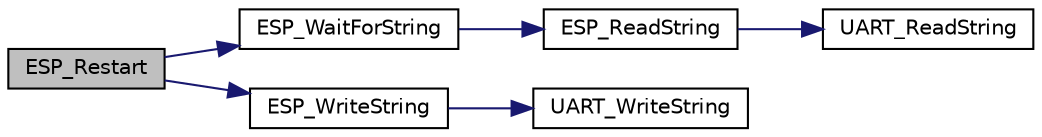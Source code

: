 digraph "ESP_Restart"
{
 // LATEX_PDF_SIZE
  edge [fontname="Helvetica",fontsize="10",labelfontname="Helvetica",labelfontsize="10"];
  node [fontname="Helvetica",fontsize="10",shape=record];
  rankdir="LR";
  Node1 [label="ESP_Restart",height=0.2,width=0.4,color="black", fillcolor="grey75", style="filled", fontcolor="black",tooltip="Restart ESP-8266 module."];
  Node1 -> Node2 [color="midnightblue",fontsize="10",style="solid",fontname="Helvetica"];
  Node2 [label="ESP_WaitForString",height=0.2,width=0.4,color="black", fillcolor="white", style="filled",URL="$dd/d79/group__ESP__Public__Functions.html#gaaa031656f1467f8d302b17349822fd6c",tooltip="Wait for ESP to meet one of a certain amount of string responses."];
  Node2 -> Node3 [color="midnightblue",fontsize="10",style="solid",fontname="Helvetica"];
  Node3 [label="ESP_ReadString",height=0.2,width=0.4,color="black", fillcolor="white", style="filled",URL="$dd/d79/group__ESP__Public__Functions.html#gab3ac3e22bd5d3af617d024763c4b4843",tooltip="Receive AT string response."];
  Node3 -> Node4 [color="midnightblue",fontsize="10",style="solid",fontname="Helvetica"];
  Node4 [label="UART_ReadString",height=0.2,width=0.4,color="black", fillcolor="white", style="filled",URL="$d8/d63/group__UART__Public__Functions.html#ga39f2fc334213dfb77bcac2a1bbe63dc8",tooltip="Read String from RX FIFO."];
  Node1 -> Node5 [color="midnightblue",fontsize="10",style="solid",fontname="Helvetica"];
  Node5 [label="ESP_WriteString",height=0.2,width=0.4,color="black", fillcolor="white", style="filled",URL="$dd/d79/group__ESP__Public__Functions.html#ga01e79db46c954dbb88aae6ce6e2b20d9",tooltip="Send AT string."];
  Node5 -> Node6 [color="midnightblue",fontsize="10",style="solid",fontname="Helvetica"];
  Node6 [label="UART_WriteString",height=0.2,width=0.4,color="black", fillcolor="white", style="filled",URL="$d8/d63/group__UART__Public__Functions.html#ga116b2755b0c29a93ba7d67b5a9566f2e",tooltip="Write String to TX FIFO."];
}
